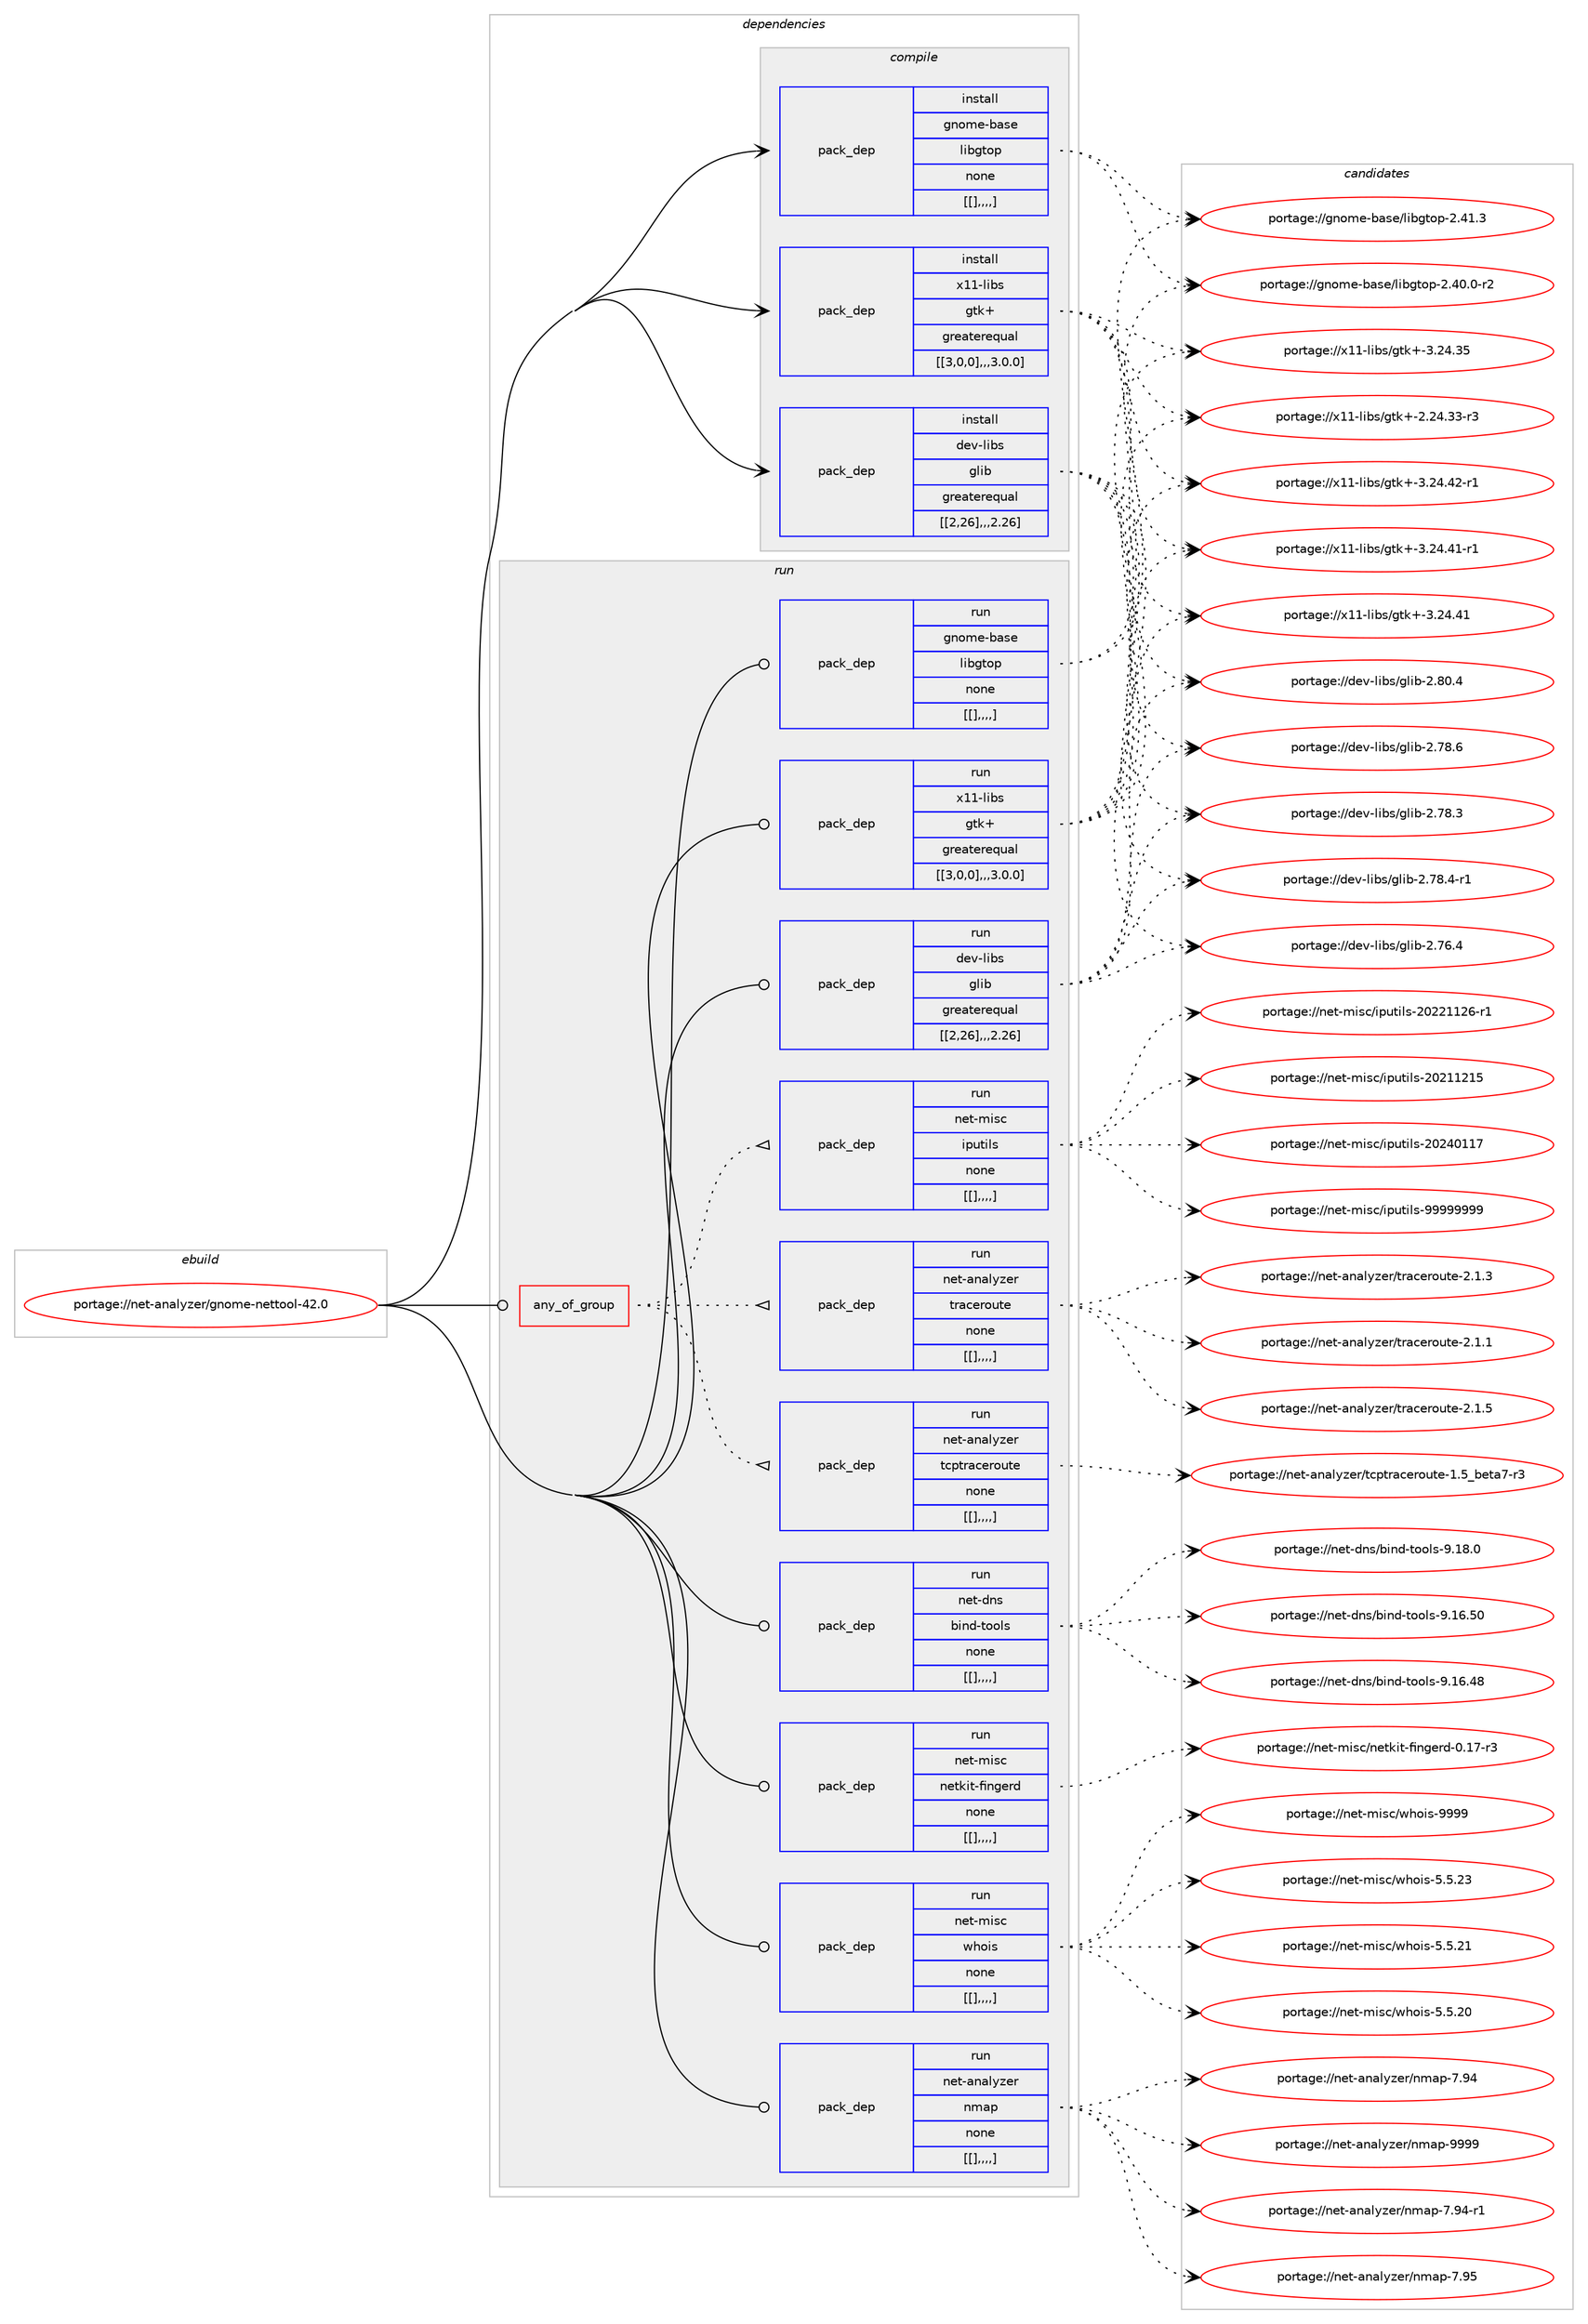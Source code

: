 digraph prolog {

# *************
# Graph options
# *************

newrank=true;
concentrate=true;
compound=true;
graph [rankdir=LR,fontname=Helvetica,fontsize=10,ranksep=1.5];#, ranksep=2.5, nodesep=0.2];
edge  [arrowhead=vee];
node  [fontname=Helvetica,fontsize=10];

# **********
# The ebuild
# **********

subgraph cluster_leftcol {
color=gray;
label=<<i>ebuild</i>>;
id [label="portage://net-analyzer/gnome-nettool-42.0", color=red, width=4, href="../net-analyzer/gnome-nettool-42.0.svg"];
}

# ****************
# The dependencies
# ****************

subgraph cluster_midcol {
color=gray;
label=<<i>dependencies</i>>;
subgraph cluster_compile {
fillcolor="#eeeeee";
style=filled;
label=<<i>compile</i>>;
subgraph pack255058 {
dependency348651 [label=<<TABLE BORDER="0" CELLBORDER="1" CELLSPACING="0" CELLPADDING="4" WIDTH="220"><TR><TD ROWSPAN="6" CELLPADDING="30">pack_dep</TD></TR><TR><TD WIDTH="110">install</TD></TR><TR><TD>dev-libs</TD></TR><TR><TD>glib</TD></TR><TR><TD>greaterequal</TD></TR><TR><TD>[[2,26],,,2.26]</TD></TR></TABLE>>, shape=none, color=blue];
}
id:e -> dependency348651:w [weight=20,style="solid",arrowhead="vee"];
subgraph pack255059 {
dependency348652 [label=<<TABLE BORDER="0" CELLBORDER="1" CELLSPACING="0" CELLPADDING="4" WIDTH="220"><TR><TD ROWSPAN="6" CELLPADDING="30">pack_dep</TD></TR><TR><TD WIDTH="110">install</TD></TR><TR><TD>gnome-base</TD></TR><TR><TD>libgtop</TD></TR><TR><TD>none</TD></TR><TR><TD>[[],,,,]</TD></TR></TABLE>>, shape=none, color=blue];
}
id:e -> dependency348652:w [weight=20,style="solid",arrowhead="vee"];
subgraph pack255060 {
dependency348653 [label=<<TABLE BORDER="0" CELLBORDER="1" CELLSPACING="0" CELLPADDING="4" WIDTH="220"><TR><TD ROWSPAN="6" CELLPADDING="30">pack_dep</TD></TR><TR><TD WIDTH="110">install</TD></TR><TR><TD>x11-libs</TD></TR><TR><TD>gtk+</TD></TR><TR><TD>greaterequal</TD></TR><TR><TD>[[3,0,0],,,3.0.0]</TD></TR></TABLE>>, shape=none, color=blue];
}
id:e -> dependency348653:w [weight=20,style="solid",arrowhead="vee"];
}
subgraph cluster_compileandrun {
fillcolor="#eeeeee";
style=filled;
label=<<i>compile and run</i>>;
}
subgraph cluster_run {
fillcolor="#eeeeee";
style=filled;
label=<<i>run</i>>;
subgraph any2407 {
dependency348654 [label=<<TABLE BORDER="0" CELLBORDER="1" CELLSPACING="0" CELLPADDING="4"><TR><TD CELLPADDING="10">any_of_group</TD></TR></TABLE>>, shape=none, color=red];subgraph pack255061 {
dependency348655 [label=<<TABLE BORDER="0" CELLBORDER="1" CELLSPACING="0" CELLPADDING="4" WIDTH="220"><TR><TD ROWSPAN="6" CELLPADDING="30">pack_dep</TD></TR><TR><TD WIDTH="110">run</TD></TR><TR><TD>net-misc</TD></TR><TR><TD>iputils</TD></TR><TR><TD>none</TD></TR><TR><TD>[[],,,,]</TD></TR></TABLE>>, shape=none, color=blue];
}
dependency348654:e -> dependency348655:w [weight=20,style="dotted",arrowhead="oinv"];
subgraph pack255062 {
dependency348656 [label=<<TABLE BORDER="0" CELLBORDER="1" CELLSPACING="0" CELLPADDING="4" WIDTH="220"><TR><TD ROWSPAN="6" CELLPADDING="30">pack_dep</TD></TR><TR><TD WIDTH="110">run</TD></TR><TR><TD>net-analyzer</TD></TR><TR><TD>tcptraceroute</TD></TR><TR><TD>none</TD></TR><TR><TD>[[],,,,]</TD></TR></TABLE>>, shape=none, color=blue];
}
dependency348654:e -> dependency348656:w [weight=20,style="dotted",arrowhead="oinv"];
subgraph pack255063 {
dependency348657 [label=<<TABLE BORDER="0" CELLBORDER="1" CELLSPACING="0" CELLPADDING="4" WIDTH="220"><TR><TD ROWSPAN="6" CELLPADDING="30">pack_dep</TD></TR><TR><TD WIDTH="110">run</TD></TR><TR><TD>net-analyzer</TD></TR><TR><TD>traceroute</TD></TR><TR><TD>none</TD></TR><TR><TD>[[],,,,]</TD></TR></TABLE>>, shape=none, color=blue];
}
dependency348654:e -> dependency348657:w [weight=20,style="dotted",arrowhead="oinv"];
}
id:e -> dependency348654:w [weight=20,style="solid",arrowhead="odot"];
subgraph pack255064 {
dependency348658 [label=<<TABLE BORDER="0" CELLBORDER="1" CELLSPACING="0" CELLPADDING="4" WIDTH="220"><TR><TD ROWSPAN="6" CELLPADDING="30">pack_dep</TD></TR><TR><TD WIDTH="110">run</TD></TR><TR><TD>dev-libs</TD></TR><TR><TD>glib</TD></TR><TR><TD>greaterequal</TD></TR><TR><TD>[[2,26],,,2.26]</TD></TR></TABLE>>, shape=none, color=blue];
}
id:e -> dependency348658:w [weight=20,style="solid",arrowhead="odot"];
subgraph pack255065 {
dependency348659 [label=<<TABLE BORDER="0" CELLBORDER="1" CELLSPACING="0" CELLPADDING="4" WIDTH="220"><TR><TD ROWSPAN="6" CELLPADDING="30">pack_dep</TD></TR><TR><TD WIDTH="110">run</TD></TR><TR><TD>gnome-base</TD></TR><TR><TD>libgtop</TD></TR><TR><TD>none</TD></TR><TR><TD>[[],,,,]</TD></TR></TABLE>>, shape=none, color=blue];
}
id:e -> dependency348659:w [weight=20,style="solid",arrowhead="odot"];
subgraph pack255066 {
dependency348660 [label=<<TABLE BORDER="0" CELLBORDER="1" CELLSPACING="0" CELLPADDING="4" WIDTH="220"><TR><TD ROWSPAN="6" CELLPADDING="30">pack_dep</TD></TR><TR><TD WIDTH="110">run</TD></TR><TR><TD>net-analyzer</TD></TR><TR><TD>nmap</TD></TR><TR><TD>none</TD></TR><TR><TD>[[],,,,]</TD></TR></TABLE>>, shape=none, color=blue];
}
id:e -> dependency348660:w [weight=20,style="solid",arrowhead="odot"];
subgraph pack255067 {
dependency348661 [label=<<TABLE BORDER="0" CELLBORDER="1" CELLSPACING="0" CELLPADDING="4" WIDTH="220"><TR><TD ROWSPAN="6" CELLPADDING="30">pack_dep</TD></TR><TR><TD WIDTH="110">run</TD></TR><TR><TD>net-dns</TD></TR><TR><TD>bind-tools</TD></TR><TR><TD>none</TD></TR><TR><TD>[[],,,,]</TD></TR></TABLE>>, shape=none, color=blue];
}
id:e -> dependency348661:w [weight=20,style="solid",arrowhead="odot"];
subgraph pack255068 {
dependency348662 [label=<<TABLE BORDER="0" CELLBORDER="1" CELLSPACING="0" CELLPADDING="4" WIDTH="220"><TR><TD ROWSPAN="6" CELLPADDING="30">pack_dep</TD></TR><TR><TD WIDTH="110">run</TD></TR><TR><TD>net-misc</TD></TR><TR><TD>netkit-fingerd</TD></TR><TR><TD>none</TD></TR><TR><TD>[[],,,,]</TD></TR></TABLE>>, shape=none, color=blue];
}
id:e -> dependency348662:w [weight=20,style="solid",arrowhead="odot"];
subgraph pack255069 {
dependency348663 [label=<<TABLE BORDER="0" CELLBORDER="1" CELLSPACING="0" CELLPADDING="4" WIDTH="220"><TR><TD ROWSPAN="6" CELLPADDING="30">pack_dep</TD></TR><TR><TD WIDTH="110">run</TD></TR><TR><TD>net-misc</TD></TR><TR><TD>whois</TD></TR><TR><TD>none</TD></TR><TR><TD>[[],,,,]</TD></TR></TABLE>>, shape=none, color=blue];
}
id:e -> dependency348663:w [weight=20,style="solid",arrowhead="odot"];
subgraph pack255070 {
dependency348664 [label=<<TABLE BORDER="0" CELLBORDER="1" CELLSPACING="0" CELLPADDING="4" WIDTH="220"><TR><TD ROWSPAN="6" CELLPADDING="30">pack_dep</TD></TR><TR><TD WIDTH="110">run</TD></TR><TR><TD>x11-libs</TD></TR><TR><TD>gtk+</TD></TR><TR><TD>greaterequal</TD></TR><TR><TD>[[3,0,0],,,3.0.0]</TD></TR></TABLE>>, shape=none, color=blue];
}
id:e -> dependency348664:w [weight=20,style="solid",arrowhead="odot"];
}
}

# **************
# The candidates
# **************

subgraph cluster_choices {
rank=same;
color=gray;
label=<<i>candidates</i>>;

subgraph choice255058 {
color=black;
nodesep=1;
choice1001011184510810598115471031081059845504656484652 [label="portage://dev-libs/glib-2.80.4", color=red, width=4,href="../dev-libs/glib-2.80.4.svg"];
choice1001011184510810598115471031081059845504655564654 [label="portage://dev-libs/glib-2.78.6", color=red, width=4,href="../dev-libs/glib-2.78.6.svg"];
choice10010111845108105981154710310810598455046555646524511449 [label="portage://dev-libs/glib-2.78.4-r1", color=red, width=4,href="../dev-libs/glib-2.78.4-r1.svg"];
choice1001011184510810598115471031081059845504655564651 [label="portage://dev-libs/glib-2.78.3", color=red, width=4,href="../dev-libs/glib-2.78.3.svg"];
choice1001011184510810598115471031081059845504655544652 [label="portage://dev-libs/glib-2.76.4", color=red, width=4,href="../dev-libs/glib-2.76.4.svg"];
dependency348651:e -> choice1001011184510810598115471031081059845504656484652:w [style=dotted,weight="100"];
dependency348651:e -> choice1001011184510810598115471031081059845504655564654:w [style=dotted,weight="100"];
dependency348651:e -> choice10010111845108105981154710310810598455046555646524511449:w [style=dotted,weight="100"];
dependency348651:e -> choice1001011184510810598115471031081059845504655564651:w [style=dotted,weight="100"];
dependency348651:e -> choice1001011184510810598115471031081059845504655544652:w [style=dotted,weight="100"];
}
subgraph choice255059 {
color=black;
nodesep=1;
choice103110111109101459897115101471081059810311611111245504652494651 [label="portage://gnome-base/libgtop-2.41.3", color=red, width=4,href="../gnome-base/libgtop-2.41.3.svg"];
choice1031101111091014598971151014710810598103116111112455046524846484511450 [label="portage://gnome-base/libgtop-2.40.0-r2", color=red, width=4,href="../gnome-base/libgtop-2.40.0-r2.svg"];
dependency348652:e -> choice103110111109101459897115101471081059810311611111245504652494651:w [style=dotted,weight="100"];
dependency348652:e -> choice1031101111091014598971151014710810598103116111112455046524846484511450:w [style=dotted,weight="100"];
}
subgraph choice255060 {
color=black;
nodesep=1;
choice12049494510810598115471031161074345514650524652504511449 [label="portage://x11-libs/gtk+-3.24.42-r1", color=red, width=4,href="../x11-libs/gtk+-3.24.42-r1.svg"];
choice12049494510810598115471031161074345514650524652494511449 [label="portage://x11-libs/gtk+-3.24.41-r1", color=red, width=4,href="../x11-libs/gtk+-3.24.41-r1.svg"];
choice1204949451081059811547103116107434551465052465249 [label="portage://x11-libs/gtk+-3.24.41", color=red, width=4,href="../x11-libs/gtk+-3.24.41.svg"];
choice1204949451081059811547103116107434551465052465153 [label="portage://x11-libs/gtk+-3.24.35", color=red, width=4,href="../x11-libs/gtk+-3.24.35.svg"];
choice12049494510810598115471031161074345504650524651514511451 [label="portage://x11-libs/gtk+-2.24.33-r3", color=red, width=4,href="../x11-libs/gtk+-2.24.33-r3.svg"];
dependency348653:e -> choice12049494510810598115471031161074345514650524652504511449:w [style=dotted,weight="100"];
dependency348653:e -> choice12049494510810598115471031161074345514650524652494511449:w [style=dotted,weight="100"];
dependency348653:e -> choice1204949451081059811547103116107434551465052465249:w [style=dotted,weight="100"];
dependency348653:e -> choice1204949451081059811547103116107434551465052465153:w [style=dotted,weight="100"];
dependency348653:e -> choice12049494510810598115471031161074345504650524651514511451:w [style=dotted,weight="100"];
}
subgraph choice255061 {
color=black;
nodesep=1;
choice110101116451091051159947105112117116105108115455757575757575757 [label="portage://net-misc/iputils-99999999", color=red, width=4,href="../net-misc/iputils-99999999.svg"];
choice110101116451091051159947105112117116105108115455048505248494955 [label="portage://net-misc/iputils-20240117", color=red, width=4,href="../net-misc/iputils-20240117.svg"];
choice1101011164510910511599471051121171161051081154550485050494950544511449 [label="portage://net-misc/iputils-20221126-r1", color=red, width=4,href="../net-misc/iputils-20221126-r1.svg"];
choice110101116451091051159947105112117116105108115455048504949504953 [label="portage://net-misc/iputils-20211215", color=red, width=4,href="../net-misc/iputils-20211215.svg"];
dependency348655:e -> choice110101116451091051159947105112117116105108115455757575757575757:w [style=dotted,weight="100"];
dependency348655:e -> choice110101116451091051159947105112117116105108115455048505248494955:w [style=dotted,weight="100"];
dependency348655:e -> choice1101011164510910511599471051121171161051081154550485050494950544511449:w [style=dotted,weight="100"];
dependency348655:e -> choice110101116451091051159947105112117116105108115455048504949504953:w [style=dotted,weight="100"];
}
subgraph choice255062 {
color=black;
nodesep=1;
choice1101011164597110971081211221011144711699112116114979910111411111711610145494653959810111697554511451 [label="portage://net-analyzer/tcptraceroute-1.5_beta7-r3", color=red, width=4,href="../net-analyzer/tcptraceroute-1.5_beta7-r3.svg"];
dependency348656:e -> choice1101011164597110971081211221011144711699112116114979910111411111711610145494653959810111697554511451:w [style=dotted,weight="100"];
}
subgraph choice255063 {
color=black;
nodesep=1;
choice110101116459711097108121122101114471161149799101114111117116101455046494653 [label="portage://net-analyzer/traceroute-2.1.5", color=red, width=4,href="../net-analyzer/traceroute-2.1.5.svg"];
choice110101116459711097108121122101114471161149799101114111117116101455046494651 [label="portage://net-analyzer/traceroute-2.1.3", color=red, width=4,href="../net-analyzer/traceroute-2.1.3.svg"];
choice110101116459711097108121122101114471161149799101114111117116101455046494649 [label="portage://net-analyzer/traceroute-2.1.1", color=red, width=4,href="../net-analyzer/traceroute-2.1.1.svg"];
dependency348657:e -> choice110101116459711097108121122101114471161149799101114111117116101455046494653:w [style=dotted,weight="100"];
dependency348657:e -> choice110101116459711097108121122101114471161149799101114111117116101455046494651:w [style=dotted,weight="100"];
dependency348657:e -> choice110101116459711097108121122101114471161149799101114111117116101455046494649:w [style=dotted,weight="100"];
}
subgraph choice255064 {
color=black;
nodesep=1;
choice1001011184510810598115471031081059845504656484652 [label="portage://dev-libs/glib-2.80.4", color=red, width=4,href="../dev-libs/glib-2.80.4.svg"];
choice1001011184510810598115471031081059845504655564654 [label="portage://dev-libs/glib-2.78.6", color=red, width=4,href="../dev-libs/glib-2.78.6.svg"];
choice10010111845108105981154710310810598455046555646524511449 [label="portage://dev-libs/glib-2.78.4-r1", color=red, width=4,href="../dev-libs/glib-2.78.4-r1.svg"];
choice1001011184510810598115471031081059845504655564651 [label="portage://dev-libs/glib-2.78.3", color=red, width=4,href="../dev-libs/glib-2.78.3.svg"];
choice1001011184510810598115471031081059845504655544652 [label="portage://dev-libs/glib-2.76.4", color=red, width=4,href="../dev-libs/glib-2.76.4.svg"];
dependency348658:e -> choice1001011184510810598115471031081059845504656484652:w [style=dotted,weight="100"];
dependency348658:e -> choice1001011184510810598115471031081059845504655564654:w [style=dotted,weight="100"];
dependency348658:e -> choice10010111845108105981154710310810598455046555646524511449:w [style=dotted,weight="100"];
dependency348658:e -> choice1001011184510810598115471031081059845504655564651:w [style=dotted,weight="100"];
dependency348658:e -> choice1001011184510810598115471031081059845504655544652:w [style=dotted,weight="100"];
}
subgraph choice255065 {
color=black;
nodesep=1;
choice103110111109101459897115101471081059810311611111245504652494651 [label="portage://gnome-base/libgtop-2.41.3", color=red, width=4,href="../gnome-base/libgtop-2.41.3.svg"];
choice1031101111091014598971151014710810598103116111112455046524846484511450 [label="portage://gnome-base/libgtop-2.40.0-r2", color=red, width=4,href="../gnome-base/libgtop-2.40.0-r2.svg"];
dependency348659:e -> choice103110111109101459897115101471081059810311611111245504652494651:w [style=dotted,weight="100"];
dependency348659:e -> choice1031101111091014598971151014710810598103116111112455046524846484511450:w [style=dotted,weight="100"];
}
subgraph choice255066 {
color=black;
nodesep=1;
choice11010111645971109710812112210111447110109971124557575757 [label="portage://net-analyzer/nmap-9999", color=red, width=4,href="../net-analyzer/nmap-9999.svg"];
choice11010111645971109710812112210111447110109971124555465753 [label="portage://net-analyzer/nmap-7.95", color=red, width=4,href="../net-analyzer/nmap-7.95.svg"];
choice110101116459711097108121122101114471101099711245554657524511449 [label="portage://net-analyzer/nmap-7.94-r1", color=red, width=4,href="../net-analyzer/nmap-7.94-r1.svg"];
choice11010111645971109710812112210111447110109971124555465752 [label="portage://net-analyzer/nmap-7.94", color=red, width=4,href="../net-analyzer/nmap-7.94.svg"];
dependency348660:e -> choice11010111645971109710812112210111447110109971124557575757:w [style=dotted,weight="100"];
dependency348660:e -> choice11010111645971109710812112210111447110109971124555465753:w [style=dotted,weight="100"];
dependency348660:e -> choice110101116459711097108121122101114471101099711245554657524511449:w [style=dotted,weight="100"];
dependency348660:e -> choice11010111645971109710812112210111447110109971124555465752:w [style=dotted,weight="100"];
}
subgraph choice255067 {
color=black;
nodesep=1;
choice1101011164510011011547981051101004511611111110811545574649564648 [label="portage://net-dns/bind-tools-9.18.0", color=red, width=4,href="../net-dns/bind-tools-9.18.0.svg"];
choice110101116451001101154798105110100451161111111081154557464954465348 [label="portage://net-dns/bind-tools-9.16.50", color=red, width=4,href="../net-dns/bind-tools-9.16.50.svg"];
choice110101116451001101154798105110100451161111111081154557464954465256 [label="portage://net-dns/bind-tools-9.16.48", color=red, width=4,href="../net-dns/bind-tools-9.16.48.svg"];
dependency348661:e -> choice1101011164510011011547981051101004511611111110811545574649564648:w [style=dotted,weight="100"];
dependency348661:e -> choice110101116451001101154798105110100451161111111081154557464954465348:w [style=dotted,weight="100"];
dependency348661:e -> choice110101116451001101154798105110100451161111111081154557464954465256:w [style=dotted,weight="100"];
}
subgraph choice255068 {
color=black;
nodesep=1;
choice1101011164510910511599471101011161071051164510210511010310111410045484649554511451 [label="portage://net-misc/netkit-fingerd-0.17-r3", color=red, width=4,href="../net-misc/netkit-fingerd-0.17-r3.svg"];
dependency348662:e -> choice1101011164510910511599471101011161071051164510210511010310111410045484649554511451:w [style=dotted,weight="100"];
}
subgraph choice255069 {
color=black;
nodesep=1;
choice1101011164510910511599471191041111051154557575757 [label="portage://net-misc/whois-9999", color=red, width=4,href="../net-misc/whois-9999.svg"];
choice11010111645109105115994711910411110511545534653465051 [label="portage://net-misc/whois-5.5.23", color=red, width=4,href="../net-misc/whois-5.5.23.svg"];
choice11010111645109105115994711910411110511545534653465049 [label="portage://net-misc/whois-5.5.21", color=red, width=4,href="../net-misc/whois-5.5.21.svg"];
choice11010111645109105115994711910411110511545534653465048 [label="portage://net-misc/whois-5.5.20", color=red, width=4,href="../net-misc/whois-5.5.20.svg"];
dependency348663:e -> choice1101011164510910511599471191041111051154557575757:w [style=dotted,weight="100"];
dependency348663:e -> choice11010111645109105115994711910411110511545534653465051:w [style=dotted,weight="100"];
dependency348663:e -> choice11010111645109105115994711910411110511545534653465049:w [style=dotted,weight="100"];
dependency348663:e -> choice11010111645109105115994711910411110511545534653465048:w [style=dotted,weight="100"];
}
subgraph choice255070 {
color=black;
nodesep=1;
choice12049494510810598115471031161074345514650524652504511449 [label="portage://x11-libs/gtk+-3.24.42-r1", color=red, width=4,href="../x11-libs/gtk+-3.24.42-r1.svg"];
choice12049494510810598115471031161074345514650524652494511449 [label="portage://x11-libs/gtk+-3.24.41-r1", color=red, width=4,href="../x11-libs/gtk+-3.24.41-r1.svg"];
choice1204949451081059811547103116107434551465052465249 [label="portage://x11-libs/gtk+-3.24.41", color=red, width=4,href="../x11-libs/gtk+-3.24.41.svg"];
choice1204949451081059811547103116107434551465052465153 [label="portage://x11-libs/gtk+-3.24.35", color=red, width=4,href="../x11-libs/gtk+-3.24.35.svg"];
choice12049494510810598115471031161074345504650524651514511451 [label="portage://x11-libs/gtk+-2.24.33-r3", color=red, width=4,href="../x11-libs/gtk+-2.24.33-r3.svg"];
dependency348664:e -> choice12049494510810598115471031161074345514650524652504511449:w [style=dotted,weight="100"];
dependency348664:e -> choice12049494510810598115471031161074345514650524652494511449:w [style=dotted,weight="100"];
dependency348664:e -> choice1204949451081059811547103116107434551465052465249:w [style=dotted,weight="100"];
dependency348664:e -> choice1204949451081059811547103116107434551465052465153:w [style=dotted,weight="100"];
dependency348664:e -> choice12049494510810598115471031161074345504650524651514511451:w [style=dotted,weight="100"];
}
}

}

